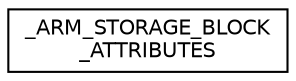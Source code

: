 digraph "Graphical Class Hierarchy"
{
 // LATEX_PDF_SIZE
  edge [fontname="Helvetica",fontsize="10",labelfontname="Helvetica",labelfontsize="10"];
  node [fontname="Helvetica",fontsize="10",shape=record];
  rankdir="LR";
  Node0 [label="_ARM_STORAGE_BLOCK\l_ATTRIBUTES",height=0.2,width=0.4,color="black", fillcolor="white", style="filled",URL="$struct___a_r_m___s_t_o_r_a_g_e___b_l_o_c_k___a_t_t_r_i_b_u_t_e_s.html",tooltip="Attributes of the storage range within a storage block."];
}
